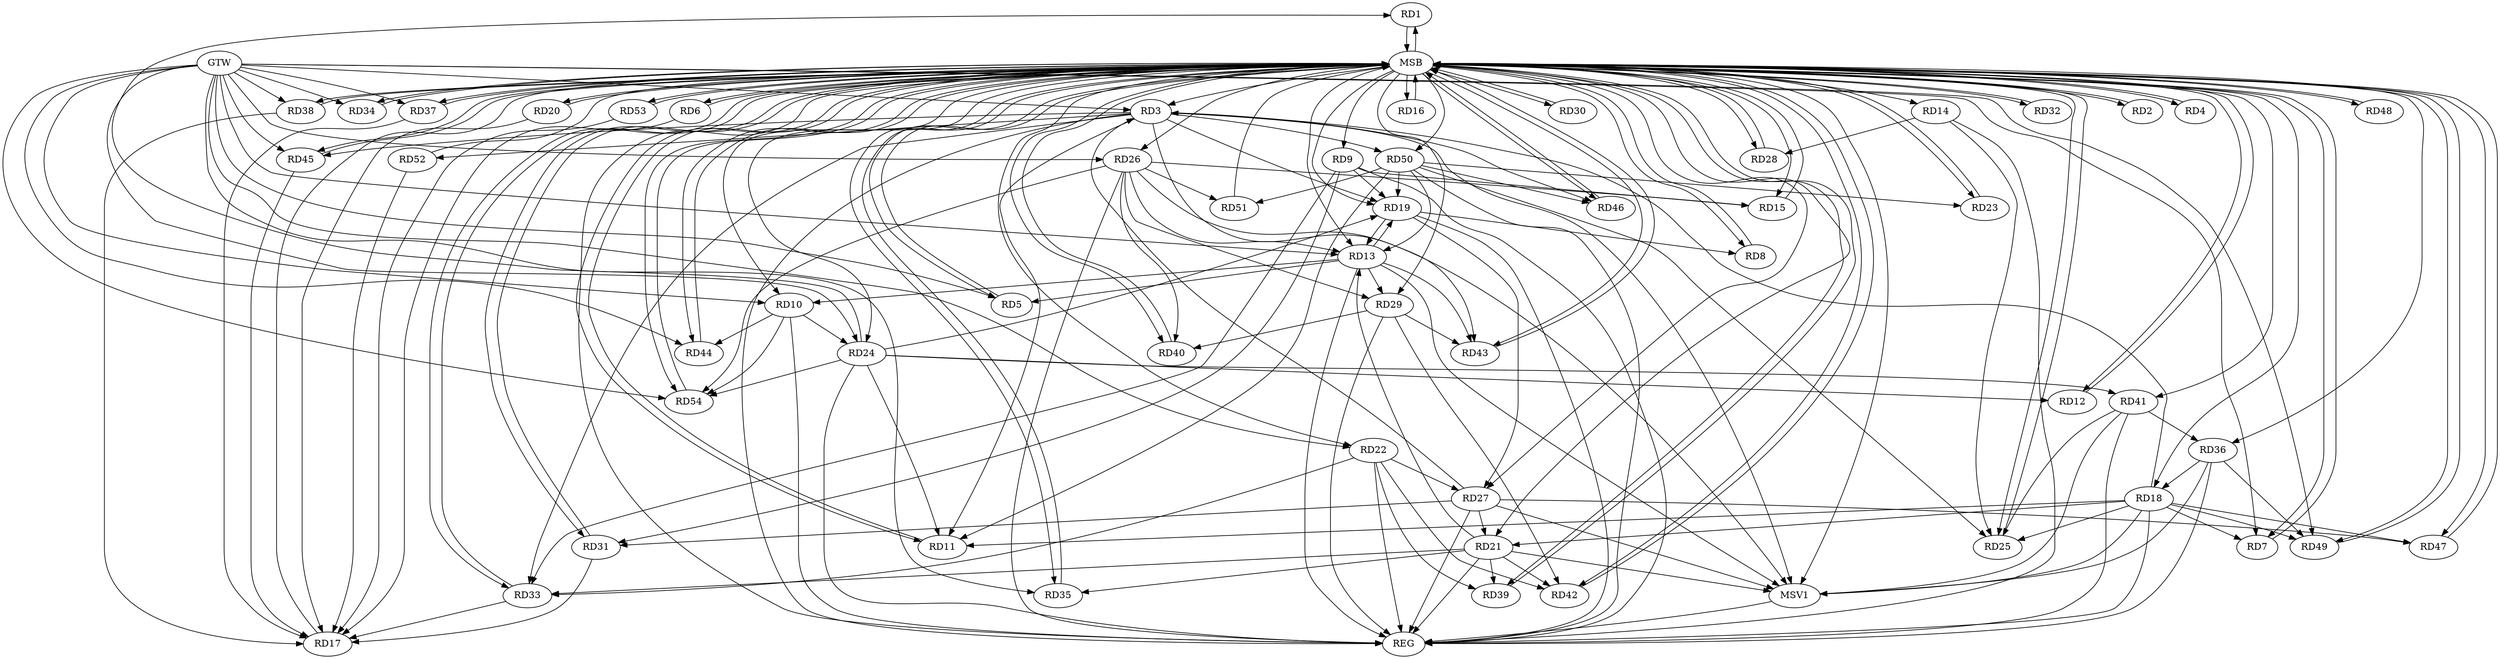 strict digraph G {
  RD1 [ label="RD1" ];
  RD2 [ label="RD2" ];
  RD3 [ label="RD3" ];
  RD4 [ label="RD4" ];
  RD5 [ label="RD5" ];
  RD6 [ label="RD6" ];
  RD7 [ label="RD7" ];
  RD8 [ label="RD8" ];
  RD9 [ label="RD9" ];
  RD10 [ label="RD10" ];
  RD11 [ label="RD11" ];
  RD12 [ label="RD12" ];
  RD13 [ label="RD13" ];
  RD14 [ label="RD14" ];
  RD15 [ label="RD15" ];
  RD16 [ label="RD16" ];
  RD17 [ label="RD17" ];
  RD18 [ label="RD18" ];
  RD19 [ label="RD19" ];
  RD20 [ label="RD20" ];
  RD21 [ label="RD21" ];
  RD22 [ label="RD22" ];
  RD23 [ label="RD23" ];
  RD24 [ label="RD24" ];
  RD25 [ label="RD25" ];
  RD26 [ label="RD26" ];
  RD27 [ label="RD27" ];
  RD28 [ label="RD28" ];
  RD29 [ label="RD29" ];
  RD30 [ label="RD30" ];
  RD31 [ label="RD31" ];
  RD32 [ label="RD32" ];
  RD33 [ label="RD33" ];
  RD34 [ label="RD34" ];
  RD35 [ label="RD35" ];
  RD36 [ label="RD36" ];
  RD37 [ label="RD37" ];
  RD38 [ label="RD38" ];
  RD39 [ label="RD39" ];
  RD40 [ label="RD40" ];
  RD41 [ label="RD41" ];
  RD42 [ label="RD42" ];
  RD43 [ label="RD43" ];
  RD44 [ label="RD44" ];
  RD45 [ label="RD45" ];
  RD46 [ label="RD46" ];
  RD47 [ label="RD47" ];
  RD48 [ label="RD48" ];
  RD49 [ label="RD49" ];
  RD50 [ label="RD50" ];
  RD51 [ label="RD51" ];
  RD52 [ label="RD52" ];
  RD53 [ label="RD53" ];
  RD54 [ label="RD54" ];
  GTW [ label="GTW" ];
  REG [ label="REG" ];
  MSB [ label="MSB" ];
  MSV1 [ label="MSV1" ];
  RD24 -> RD1;
  RD3 -> RD11;
  RD18 -> RD3;
  RD3 -> RD19;
  RD27 -> RD3;
  RD3 -> RD33;
  RD3 -> RD43;
  RD3 -> RD45;
  RD3 -> RD46;
  RD3 -> RD50;
  RD3 -> RD52;
  RD13 -> RD5;
  RD18 -> RD7;
  RD19 -> RD8;
  RD9 -> RD15;
  RD9 -> RD19;
  RD9 -> RD31;
  RD9 -> RD33;
  RD13 -> RD10;
  RD10 -> RD24;
  RD10 -> RD44;
  RD10 -> RD54;
  RD18 -> RD11;
  RD24 -> RD11;
  RD50 -> RD11;
  RD24 -> RD12;
  RD13 -> RD19;
  RD19 -> RD13;
  RD21 -> RD13;
  RD26 -> RD13;
  RD13 -> RD29;
  RD13 -> RD43;
  RD50 -> RD13;
  RD14 -> RD25;
  RD14 -> RD28;
  RD26 -> RD15;
  RD18 -> RD21;
  RD18 -> RD25;
  RD36 -> RD18;
  RD18 -> RD47;
  RD18 -> RD49;
  RD24 -> RD19;
  RD19 -> RD27;
  RD50 -> RD19;
  RD27 -> RD21;
  RD21 -> RD33;
  RD21 -> RD35;
  RD21 -> RD39;
  RD21 -> RD42;
  RD22 -> RD27;
  RD22 -> RD33;
  RD22 -> RD39;
  RD22 -> RD42;
  RD50 -> RD23;
  RD24 -> RD41;
  RD24 -> RD54;
  RD41 -> RD25;
  RD50 -> RD25;
  RD26 -> RD29;
  RD26 -> RD40;
  RD26 -> RD51;
  RD26 -> RD54;
  RD27 -> RD31;
  RD27 -> RD47;
  RD29 -> RD40;
  RD29 -> RD42;
  RD29 -> RD43;
  RD41 -> RD36;
  RD36 -> RD49;
  RD50 -> RD46;
  RD50 -> RD51;
  GTW -> RD35;
  GTW -> RD22;
  GTW -> RD37;
  GTW -> RD44;
  GTW -> RD49;
  GTW -> RD34;
  GTW -> RD38;
  GTW -> RD24;
  GTW -> RD10;
  GTW -> RD26;
  GTW -> RD3;
  GTW -> RD45;
  GTW -> RD7;
  GTW -> RD54;
  GTW -> RD13;
  GTW -> RD5;
  RD3 -> REG;
  RD9 -> REG;
  RD10 -> REG;
  RD13 -> REG;
  RD14 -> REG;
  RD18 -> REG;
  RD19 -> REG;
  RD21 -> REG;
  RD22 -> REG;
  RD24 -> REG;
  RD26 -> REG;
  RD27 -> REG;
  RD29 -> REG;
  RD36 -> REG;
  RD41 -> REG;
  RD50 -> REG;
  RD1 -> MSB;
  MSB -> RD23;
  MSB -> RD32;
  MSB -> RD53;
  MSB -> REG;
  RD2 -> MSB;
  MSB -> RD35;
  MSB -> RD36;
  MSB -> RD38;
  MSB -> RD40;
  MSB -> RD50;
  RD4 -> MSB;
  MSB -> RD7;
  MSB -> RD13;
  MSB -> RD22;
  MSB -> RD46;
  RD5 -> MSB;
  MSB -> RD10;
  MSB -> RD20;
  MSB -> RD21;
  MSB -> RD25;
  MSB -> RD47;
  RD6 -> MSB;
  MSB -> RD24;
  MSB -> RD29;
  MSB -> RD33;
  RD7 -> MSB;
  RD8 -> MSB;
  MSB -> RD3;
  MSB -> RD27;
  MSB -> RD28;
  RD11 -> MSB;
  MSB -> RD1;
  MSB -> RD6;
  MSB -> RD31;
  MSB -> RD49;
  MSB -> RD54;
  RD12 -> MSB;
  MSB -> RD15;
  RD15 -> MSB;
  MSB -> RD2;
  MSB -> RD14;
  MSB -> RD39;
  MSB -> RD42;
  MSB -> RD48;
  RD16 -> MSB;
  RD17 -> MSB;
  RD20 -> MSB;
  MSB -> RD8;
  MSB -> RD45;
  RD23 -> MSB;
  MSB -> RD34;
  RD25 -> MSB;
  RD28 -> MSB;
  MSB -> RD12;
  MSB -> RD43;
  RD30 -> MSB;
  RD31 -> MSB;
  MSB -> RD44;
  RD32 -> MSB;
  RD33 -> MSB;
  MSB -> RD5;
  RD34 -> MSB;
  MSB -> RD19;
  RD35 -> MSB;
  MSB -> RD16;
  MSB -> RD37;
  MSB -> RD41;
  RD37 -> MSB;
  MSB -> RD9;
  RD38 -> MSB;
  MSB -> RD30;
  RD39 -> MSB;
  MSB -> RD4;
  RD40 -> MSB;
  RD42 -> MSB;
  RD43 -> MSB;
  RD44 -> MSB;
  RD45 -> MSB;
  MSB -> RD18;
  RD46 -> MSB;
  RD47 -> MSB;
  RD48 -> MSB;
  RD49 -> MSB;
  RD51 -> MSB;
  RD52 -> MSB;
  MSB -> RD11;
  MSB -> RD26;
  RD53 -> MSB;
  RD54 -> MSB;
  RD31 -> RD17;
  RD33 -> RD17;
  RD6 -> RD17;
  RD53 -> RD17;
  RD20 -> RD17;
  RD38 -> RD17;
  RD45 -> RD17;
  RD37 -> RD17;
  RD52 -> RD17;
  RD3 -> MSV1;
  RD18 -> MSV1;
  RD21 -> MSV1;
  RD26 -> MSV1;
  RD36 -> MSV1;
  RD41 -> MSV1;
  MSB -> MSV1;
  RD13 -> MSV1;
  RD27 -> MSV1;
  MSV1 -> REG;
}
